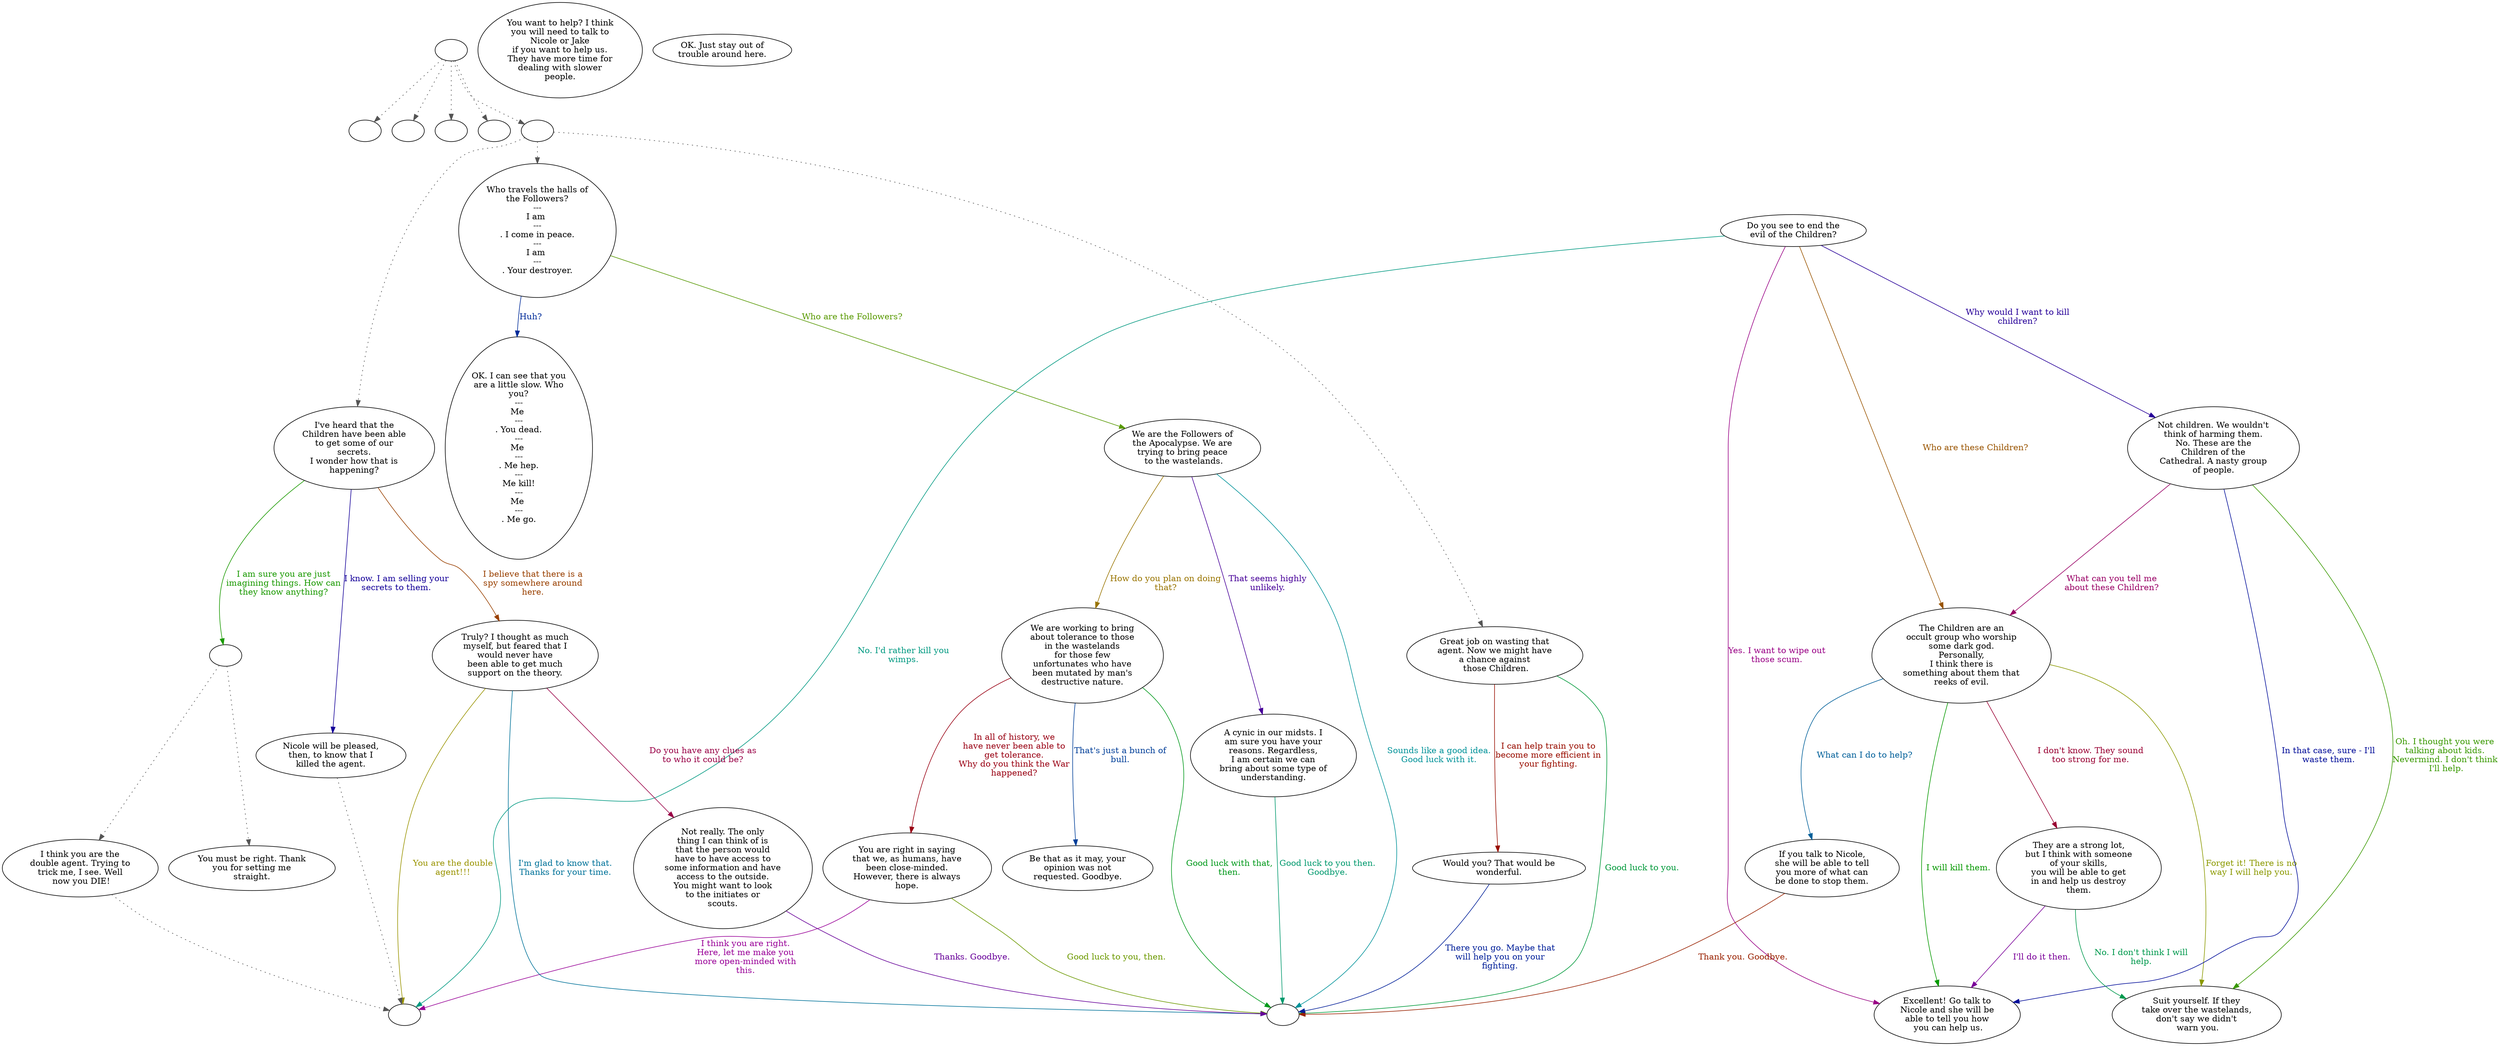 digraph FOLGUARD {
  "start" [style=filled       fillcolor="#FFFFFF"       color="#000000"]
  "start" -> "critter_p_proc" [style=dotted color="#555555"]
  "start" -> "damage_p_proc" [style=dotted color="#555555"]
  "start" -> "destroy_p_proc" [style=dotted color="#555555"]
  "start" -> "look_at_p_proc" [style=dotted color="#555555"]
  "start" -> "talk_p_proc" [style=dotted color="#555555"]
  "start" [label=""]
  "critter_p_proc" [style=filled       fillcolor="#FFFFFF"       color="#000000"]
  "critter_p_proc" [label=""]
  "damage_p_proc" [style=filled       fillcolor="#FFFFFF"       color="#000000"]
  "damage_p_proc" [label=""]
  "destroy_p_proc" [style=filled       fillcolor="#FFFFFF"       color="#000000"]
  "destroy_p_proc" [label=""]
  "look_at_p_proc" [style=filled       fillcolor="#FFFFFF"       color="#000000"]
  "look_at_p_proc" [label=""]
  "talk_p_proc" [style=filled       fillcolor="#FFFFFF"       color="#000000"]
  "talk_p_proc" -> "guard16" [style=dotted color="#555555"]
  "talk_p_proc" -> "guard22" [style=dotted color="#555555"]
  "talk_p_proc" -> "guard0" [style=dotted color="#555555"]
  "talk_p_proc" [label=""]
  "guard0" [style=filled       fillcolor="#FFFFFF"       color="#000000"]
  "guard0" [label="Who travels the halls of\nthe Followers?\n---\nI am \n---\n. I come in peace.\n---\nI am \n---\n. Your destroyer."]
  "guard0" -> "guard1" [label="Huh?" color="#002B99" fontcolor="#002B99"]
  "guard0" -> "guard11" [label="Who are the Followers?" color="#589900" fontcolor="#589900"]
  "guard1" [style=filled       fillcolor="#FFFFFF"       color="#000000"]
  "guard1" [label="OK. I can see that you\nare a little slow. Who\nyou?\n---\nMe \n---\n. You dead.\n---\nMe \n---\n. Me hep.\n---\nMe kill!\n---\nMe \n---\n. Me go."]
  "guard2" [style=filled       fillcolor="#FFFFFF"       color="#000000"]
  "guard2" [label="You want to help? I think\nyou will need to talk to\nNicole or Jake\nif you want to help us.\nThey have more time for\ndealing with slower\npeople."]
  "guard3" [style=filled       fillcolor="#FFFFFF"       color="#000000"]
  "guard3" [label="OK. Just stay out of\ntrouble around here."]
  "guard4" [style=filled       fillcolor="#FFFFFF"       color="#000000"]
  "guard4" [label="Do you see to end the\nevil of the Children?"]
  "guard4" -> "guard5" [label="Yes. I want to wipe out\nthose scum." color="#990085" fontcolor="#990085"]
  "guard4" -> "combat" [label="No. I'd rather kill you\nwimps." color="#009981" fontcolor="#009981"]
  "guard4" -> "guard6" [label="Who are these Children?" color="#995400" fontcolor="#995400"]
  "guard4" -> "guard10" [label="Why would I want to kill\nchildren?" color="#270099" fontcolor="#270099"]
  "guard5" [style=filled       fillcolor="#FFFFFF"       color="#000000"]
  "guard5" [label="Excellent! Go talk to\nNicole and she will be\nable to tell you how\n you can help us."]
  "guard6" [style=filled       fillcolor="#FFFFFF"       color="#000000"]
  "guard6" [label="The Children are an\noccult group who worship\nsome dark god.\nPersonally,\nI think there is\nsomething about them that\nreeks of evil."]
  "guard6" -> "guard5" [label="I will kill them." color="#059900" fontcolor="#059900"]
  "guard6" -> "guard7" [label="I don't know. They sound\ntoo strong for me." color="#990032" fontcolor="#990032"]
  "guard6" -> "guard9" [label="What can I do to help?" color="#005F99" fontcolor="#005F99"]
  "guard6" -> "guard8" [label="Forget it! There is no\nway I will help you." color="#8B9900" fontcolor="#8B9900"]
  "guard7" [style=filled       fillcolor="#FFFFFF"       color="#000000"]
  "guard7" [label="They are a strong lot,\nbut I think with someone\nof your skills,\nyou will be able to get\nin and help us destroy\nthem."]
  "guard7" -> "guard5" [label="I'll do it then." color="#7A0099" fontcolor="#7A0099"]
  "guard7" -> "guard8" [label="No. I don't think I will\nhelp." color="#00994D" fontcolor="#00994D"]
  "guard8" [style=filled       fillcolor="#FFFFFF"       color="#000000"]
  "guard8" [label="Suit yourself. If they\ntake over the wastelands,\ndon't say we didn't\n warn you."]
  "guard9" [style=filled       fillcolor="#FFFFFF"       color="#000000"]
  "guard9" [label="If you talk to Nicole,\nshe will be able to tell\nyou more of what can\n be done to stop them. "]
  "guard9" -> "guardend" [label="Thank you. Goodbye." color="#992100" fontcolor="#992100"]
  "guard10" [style=filled       fillcolor="#FFFFFF"       color="#000000"]
  "guard10" [label="Not children. We wouldn't\nthink of harming them.\nNo. These are the\nChildren of the\nCathedral. A nasty group\nof people."]
  "guard10" -> "guard5" [label="In that case, sure - I'll\nwaste them." color="#000C99" fontcolor="#000C99"]
  "guard10" -> "guard8" [label="Oh. I thought you were\ntalking about kids.\nNevermind. I don't think\n I'll help." color="#399900" fontcolor="#399900"]
  "guard10" -> "guard6" [label="What can you tell me\nabout these Children?" color="#990065" fontcolor="#990065"]
  "guard11" [style=filled       fillcolor="#FFFFFF"       color="#000000"]
  "guard11" [label="We are the Followers of\nthe Apocalypse. We are\ntrying to bring peace\n to the wastelands."]
  "guard11" -> "guardend" [label="Sounds like a good idea.\nGood luck with it." color="#009299" fontcolor="#009299"]
  "guard11" -> "guard12" [label="How do you plan on doing\nthat?" color="#997400" fontcolor="#997400"]
  "guard11" -> "guard15" [label="That seems highly\nunlikely." color="#470099" fontcolor="#470099"]
  "guard12" [style=filled       fillcolor="#FFFFFF"       color="#000000"]
  "guard12" [label="We are working to bring\nabout tolerance to those\nin the wastelands\nfor those few\nunfortunates who have\nbeen mutated by man's\ndestructive nature."]
  "guard12" -> "guardend" [label="Good luck with that,\nthen." color="#00991A" fontcolor="#00991A"]
  "guard12" -> "guard13" [label="In all of history, we\nhave never been able to\nget tolerance.\nWhy do you think the War\nhappened?" color="#990012" fontcolor="#990012"]
  "guard12" -> "guard14" [label="That's just a bunch of\nbull." color="#003F99" fontcolor="#003F99"]
  "guard13" [style=filled       fillcolor="#FFFFFF"       color="#000000"]
  "guard13" [label="You are right in saying\nthat we, as humans, have\nbeen close-minded.\nHowever, there is always\nhope."]
  "guard13" -> "guardend" [label="Good luck to you, then." color="#6C9900" fontcolor="#6C9900"]
  "guard13" -> "combat" [label="I think you are right.\nHere, let me make you\nmore open-minded with\nthis." color="#990098" fontcolor="#990098"]
  "guard14" [style=filled       fillcolor="#FFFFFF"       color="#000000"]
  "guard14" [label="Be that as it may, your\nopinion was not\nrequested. Goodbye."]
  "guard15" [style=filled       fillcolor="#FFFFFF"       color="#000000"]
  "guard15" [label="A cynic in our midsts. I\nam sure you have your\nreasons. Regardless,\nI am certain we can\nbring about some type of\nunderstanding."]
  "guard15" -> "guardend" [label="Good luck to you then.\nGoodbye." color="#00996D" fontcolor="#00996D"]
  "guard16" [style=filled       fillcolor="#FFFFFF"       color="#000000"]
  "guard16" [label="I've heard that the\nChildren have been able\nto get some of our\nsecrets.\nI wonder how that is\nhappening?"]
  "guard16" -> "guard17" [label="I believe that there is a\nspy somewhere around\nhere." color="#994000" fontcolor="#994000"]
  "guard16" -> "guard19" [label="I know. I am selling your\nsecrets to them." color="#140099" fontcolor="#140099"]
  "guard16" -> "guard16a" [label="I am sure you are just\nimagining things. How can\nthey know anything?" color="#199900" fontcolor="#199900"]
  "guard16a" [style=filled       fillcolor="#FFFFFF"       color="#000000"]
  "guard16a" -> "guard20" [style=dotted color="#555555"]
  "guard16a" -> "guard21" [style=dotted color="#555555"]
  "guard16a" [label=""]
  "guard17" [style=filled       fillcolor="#FFFFFF"       color="#000000"]
  "guard17" [label="Truly? I thought as much\nmyself, but feared that I\nwould never have\nbeen able to get much\nsupport on the theory."]
  "guard17" -> "guard18" [label="Do you have any clues as\nto who it could be?" color="#990046" fontcolor="#990046"]
  "guard17" -> "guardend" [label="I'm glad to know that.\nThanks for your time." color="#007299" fontcolor="#007299"]
  "guard17" -> "combat" [label="You are the double\nagent!!!" color="#999300" fontcolor="#999300"]
  "guard18" [style=filled       fillcolor="#FFFFFF"       color="#000000"]
  "guard18" [label="Not really. The only\nthing I can think of is\nthat the person would\nhave to have access to\nsome information and have\naccess to the outside.\nYou might want to look\nto the initiates or\nscouts."]
  "guard18" -> "guardend" [label="Thanks. Goodbye." color="#670099" fontcolor="#670099"]
  "guard19" [style=filled       fillcolor="#FFFFFF"       color="#000000"]
  "guard19" -> "combat" [style=dotted color="#555555"]
  "guard19" [label="Nicole will be pleased,\nthen, to know that I\nkilled the agent."]
  "guard20" [style=filled       fillcolor="#FFFFFF"       color="#000000"]
  "guard20" [label="You must be right. Thank\nyou for setting me\nstraight."]
  "guard21" [style=filled       fillcolor="#FFFFFF"       color="#000000"]
  "guard21" -> "combat" [style=dotted color="#555555"]
  "guard21" [label="I think you are the\ndouble agent. Trying to\ntrick me, I see. Well\n now you DIE!"]
  "guard22" [style=filled       fillcolor="#FFFFFF"       color="#000000"]
  "guard22" [label="Great job on wasting that\nagent. Now we might have\na chance against\n those Children."]
  "guard22" -> "guardend" [label="Good luck to you." color="#00993A" fontcolor="#00993A"]
  "guard22" -> "guard23" [label="I can help train you to\nbecome more efficient in\nyour fighting." color="#990D00" fontcolor="#990D00"]
  "guard23" [style=filled       fillcolor="#FFFFFF"       color="#000000"]
  "guard23" [label="Would you? That would be\nwonderful."]
  "guard23" -> "guardend" [label="There you go. Maybe that\nwill help you on your\nfighting." color="#001F99" fontcolor="#001F99"]
  "combat" [style=filled       fillcolor="#FFFFFF"       color="#000000"]
  "combat" [label=""]
  "guardend" [style=filled       fillcolor="#FFFFFF"       color="#000000"]
  "guardend" [label=""]
}